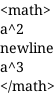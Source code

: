 {
  "sha1": "43c16hrrnnhq14qsid74smqe7pluhb3",
  "insertion": {
    "when": "2024-06-15T17:26:43.412Z",
    "url": "https://github.com/plantuml/plantuml/pull/1827",
    "user": "The-Lum"
  }
}
@startcreole
<math>
a^2
newline
a^3
</math>
@endcreole
